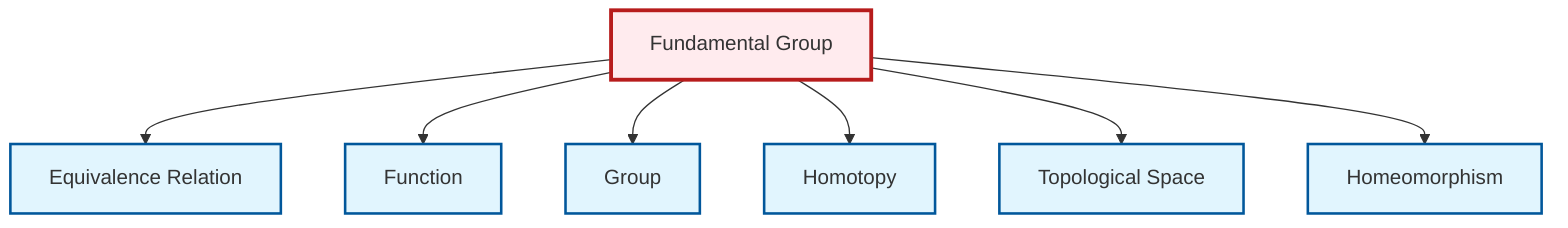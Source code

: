 graph TD
    classDef definition fill:#e1f5fe,stroke:#01579b,stroke-width:2px
    classDef theorem fill:#f3e5f5,stroke:#4a148c,stroke-width:2px
    classDef axiom fill:#fff3e0,stroke:#e65100,stroke-width:2px
    classDef example fill:#e8f5e9,stroke:#1b5e20,stroke-width:2px
    classDef current fill:#ffebee,stroke:#b71c1c,stroke-width:3px
    def-homeomorphism["Homeomorphism"]:::definition
    def-equivalence-relation["Equivalence Relation"]:::definition
    def-fundamental-group["Fundamental Group"]:::definition
    def-homotopy["Homotopy"]:::definition
    def-function["Function"]:::definition
    def-topological-space["Topological Space"]:::definition
    def-group["Group"]:::definition
    def-fundamental-group --> def-equivalence-relation
    def-fundamental-group --> def-function
    def-fundamental-group --> def-group
    def-fundamental-group --> def-homotopy
    def-fundamental-group --> def-topological-space
    def-fundamental-group --> def-homeomorphism
    class def-fundamental-group current